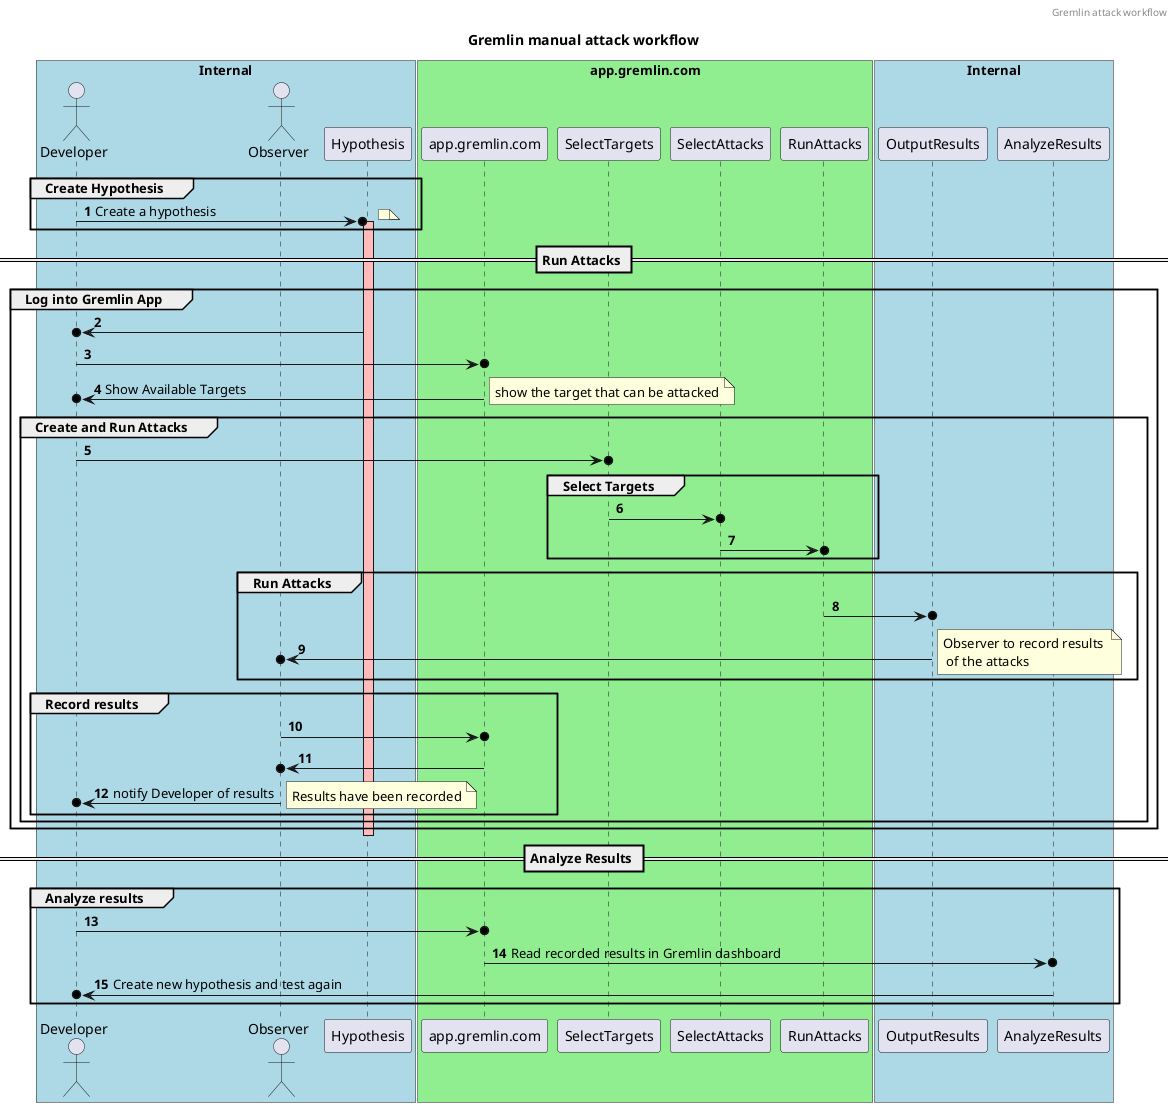 @startuml

header Gremlin attack workflow
title Gremlin manual attack workflow
autonumber
actor Developer
actor Observer
box "Internal" #LightBlue
    participant Developer
    participant Observer
    participant Hypothesis
end box

group Create Hypothesis
    Developer ->o Hypothesis: Create a hypothesis
    note right: 
    Activate Hypothesis #FFBBBB
end

== Run Attacks ==
    group Log into Gremlin App 
        Hypothesis ->o Developer
        Developer ->o app.gremlin.com 
        box "app.gremlin.com" #LightGreen
            participant app.gremlin.com
            participant SelectTargets
            participant SelectAttacks
            participant RunAttacks
        end box
        app.gremlin.com ->o Developer: Show Available Targets
        note right: show the target that can be attacked 
        group Create and Run Attacks
            Developer ->o SelectTargets
            group Select Targets
                SelectTargets ->o SelectAttacks
                SelectAttacks ->o RunAttacks
            end

            group Run Attacks
                RunAttacks ->o OutputResults
                OutputResults ->o Observer
                note right: Observer to record results \n of the attacks
            end

            group Record results
                Observer ->o app.gremlin.com
                app.gremlin.com ->o Observer
                Observer ->o Developer: notify Developer of results
                note right: Results have been recorded
            end
        end
    end


deactivate Hypothesis
== Analyze Results == 
group Analyze results
    Developer ->o app.gremlin.com 
    app.gremlin.com ->o AnalyzeResults: Read recorded results in Gremlin dashboard
    AnalyzeResults ->o Developer: Create new hypothesis and test again
end 

box "Internal" #LightBlue
    participant OutputResults
    participant AnalyzeResults
end box

@enduml